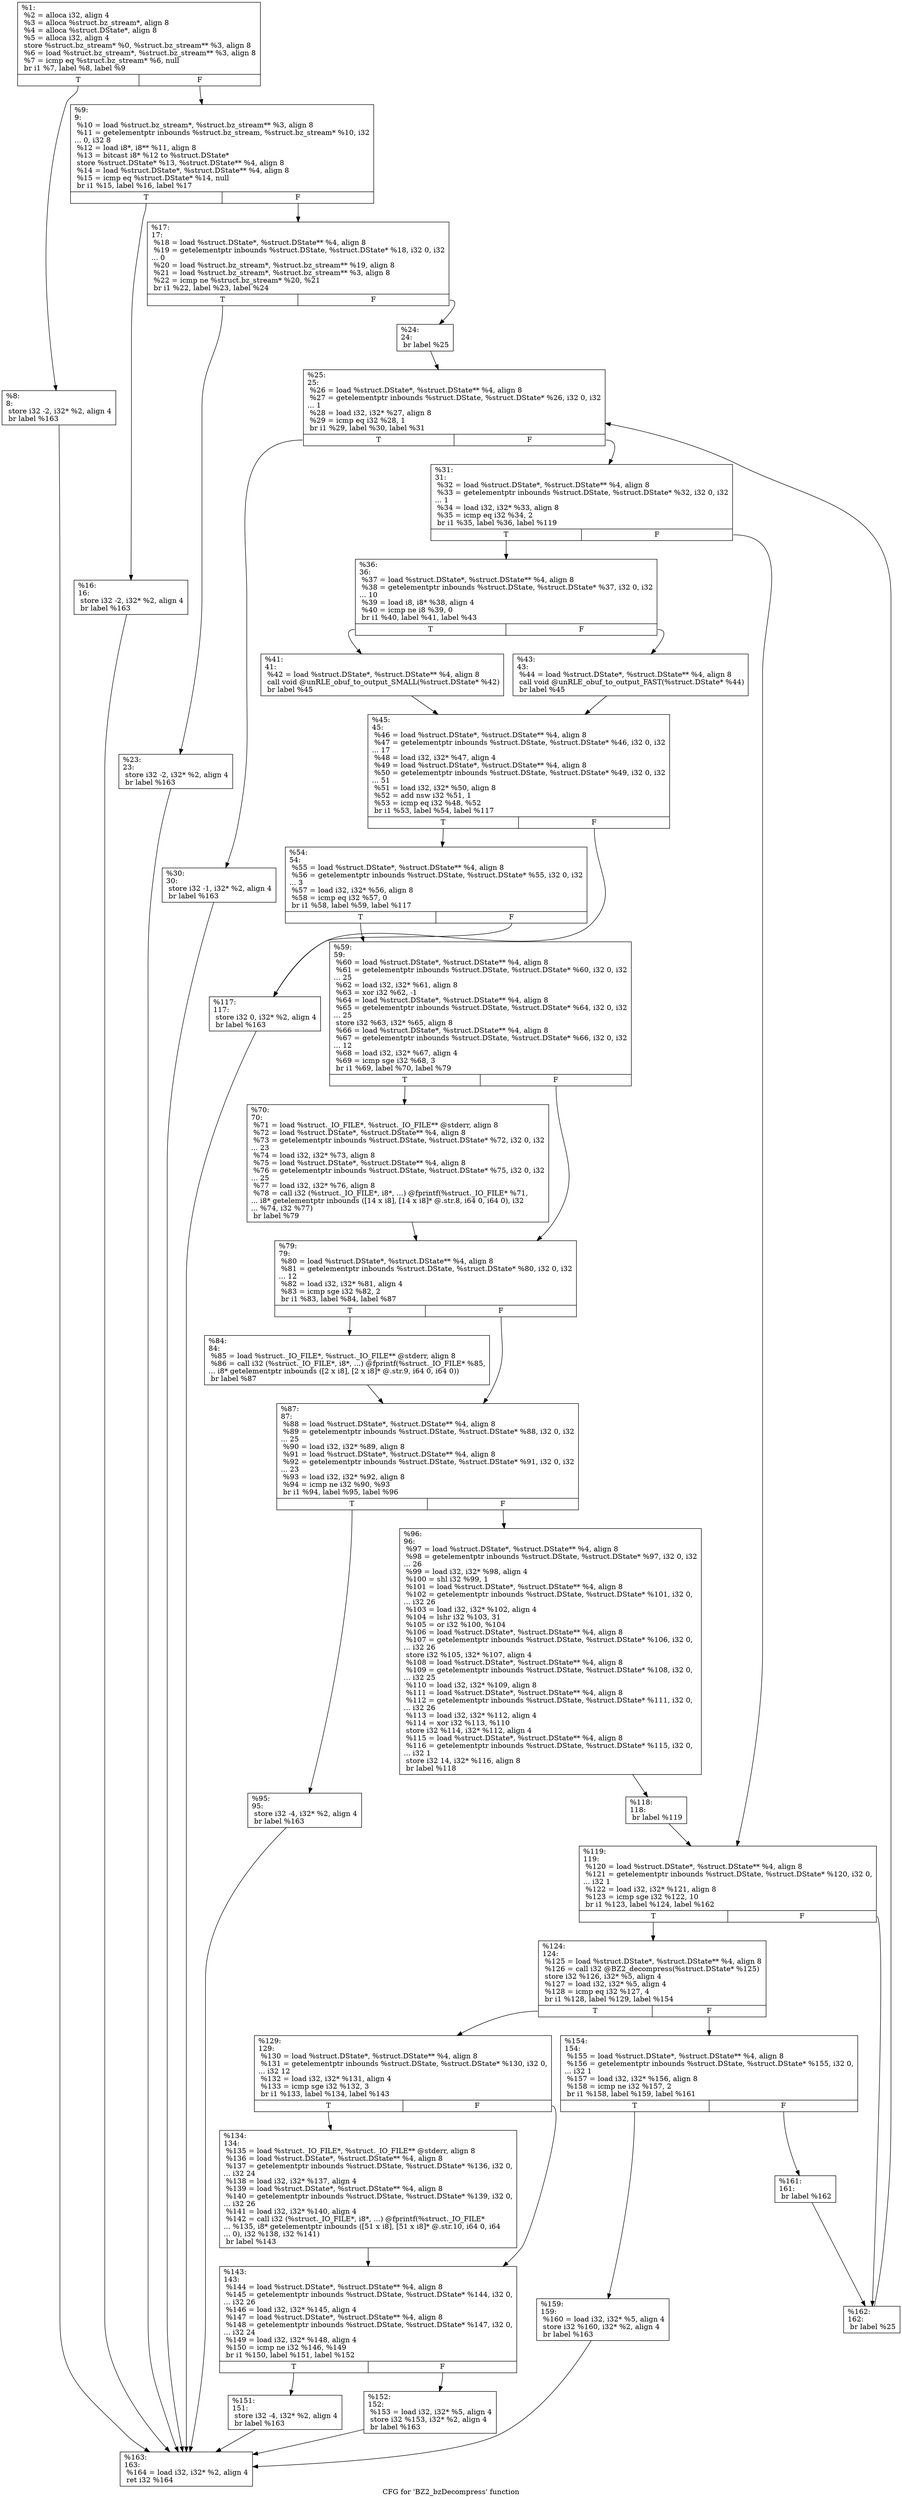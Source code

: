 digraph "CFG for 'BZ2_bzDecompress' function" {
	label="CFG for 'BZ2_bzDecompress' function";

	Node0xc2ac60 [shape=record,label="{%1:\l  %2 = alloca i32, align 4\l  %3 = alloca %struct.bz_stream*, align 8\l  %4 = alloca %struct.DState*, align 8\l  %5 = alloca i32, align 4\l  store %struct.bz_stream* %0, %struct.bz_stream** %3, align 8\l  %6 = load %struct.bz_stream*, %struct.bz_stream** %3, align 8\l  %7 = icmp eq %struct.bz_stream* %6, null\l  br i1 %7, label %8, label %9\l|{<s0>T|<s1>F}}"];
	Node0xc2ac60:s0 -> Node0xc2afd0;
	Node0xc2ac60:s1 -> Node0xc2b020;
	Node0xc2afd0 [shape=record,label="{%8:\l8:                                                \l  store i32 -2, i32* %2, align 4\l  br label %163\l}"];
	Node0xc2afd0 -> Node0xc2add0;
	Node0xc2b020 [shape=record,label="{%9:\l9:                                                \l  %10 = load %struct.bz_stream*, %struct.bz_stream** %3, align 8\l  %11 = getelementptr inbounds %struct.bz_stream, %struct.bz_stream* %10, i32\l... 0, i32 8\l  %12 = load i8*, i8** %11, align 8\l  %13 = bitcast i8* %12 to %struct.DState*\l  store %struct.DState* %13, %struct.DState** %4, align 8\l  %14 = load %struct.DState*, %struct.DState** %4, align 8\l  %15 = icmp eq %struct.DState* %14, null\l  br i1 %15, label %16, label %17\l|{<s0>T|<s1>F}}"];
	Node0xc2b020:s0 -> Node0xc2b580;
	Node0xc2b020:s1 -> Node0xc2b5d0;
	Node0xc2b580 [shape=record,label="{%16:\l16:                                               \l  store i32 -2, i32* %2, align 4\l  br label %163\l}"];
	Node0xc2b580 -> Node0xc2add0;
	Node0xc2b5d0 [shape=record,label="{%17:\l17:                                               \l  %18 = load %struct.DState*, %struct.DState** %4, align 8\l  %19 = getelementptr inbounds %struct.DState, %struct.DState* %18, i32 0, i32\l... 0\l  %20 = load %struct.bz_stream*, %struct.bz_stream** %19, align 8\l  %21 = load %struct.bz_stream*, %struct.bz_stream** %3, align 8\l  %22 = icmp ne %struct.bz_stream* %20, %21\l  br i1 %22, label %23, label %24\l|{<s0>T|<s1>F}}"];
	Node0xc2b5d0:s0 -> Node0xc2b9c0;
	Node0xc2b5d0:s1 -> Node0xc2ba10;
	Node0xc2b9c0 [shape=record,label="{%23:\l23:                                               \l  store i32 -2, i32* %2, align 4\l  br label %163\l}"];
	Node0xc2b9c0 -> Node0xc2add0;
	Node0xc2ba10 [shape=record,label="{%24:\l24:                                               \l  br label %25\l}"];
	Node0xc2ba10 -> Node0xc2bb40;
	Node0xc2bb40 [shape=record,label="{%25:\l25:                                               \l  %26 = load %struct.DState*, %struct.DState** %4, align 8\l  %27 = getelementptr inbounds %struct.DState, %struct.DState* %26, i32 0, i32\l... 1\l  %28 = load i32, i32* %27, align 8\l  %29 = icmp eq i32 %28, 1\l  br i1 %29, label %30, label %31\l|{<s0>T|<s1>F}}"];
	Node0xc2bb40:s0 -> Node0xc2bdc0;
	Node0xc2bb40:s1 -> Node0xc2be10;
	Node0xc2bdc0 [shape=record,label="{%30:\l30:                                               \l  store i32 -1, i32* %2, align 4\l  br label %163\l}"];
	Node0xc2bdc0 -> Node0xc2add0;
	Node0xc2be10 [shape=record,label="{%31:\l31:                                               \l  %32 = load %struct.DState*, %struct.DState** %4, align 8\l  %33 = getelementptr inbounds %struct.DState, %struct.DState* %32, i32 0, i32\l... 1\l  %34 = load i32, i32* %33, align 8\l  %35 = icmp eq i32 %34, 2\l  br i1 %35, label %36, label %119\l|{<s0>T|<s1>F}}"];
	Node0xc2be10:s0 -> Node0xc2c1a0;
	Node0xc2be10:s1 -> Node0xc2c1f0;
	Node0xc2c1a0 [shape=record,label="{%36:\l36:                                               \l  %37 = load %struct.DState*, %struct.DState** %4, align 8\l  %38 = getelementptr inbounds %struct.DState, %struct.DState* %37, i32 0, i32\l... 10\l  %39 = load i8, i8* %38, align 4\l  %40 = icmp ne i8 %39, 0\l  br i1 %40, label %41, label %43\l|{<s0>T|<s1>F}}"];
	Node0xc2c1a0:s0 -> Node0xc2c4a0;
	Node0xc2c1a0:s1 -> Node0xc2c4f0;
	Node0xc2c4a0 [shape=record,label="{%41:\l41:                                               \l  %42 = load %struct.DState*, %struct.DState** %4, align 8\l  call void @unRLE_obuf_to_output_SMALL(%struct.DState* %42)\l  br label %45\l}"];
	Node0xc2c4a0 -> Node0xc2c850;
	Node0xc2c4f0 [shape=record,label="{%43:\l43:                                               \l  %44 = load %struct.DState*, %struct.DState** %4, align 8\l  call void @unRLE_obuf_to_output_FAST(%struct.DState* %44)\l  br label %45\l}"];
	Node0xc2c4f0 -> Node0xc2c850;
	Node0xc2c850 [shape=record,label="{%45:\l45:                                               \l  %46 = load %struct.DState*, %struct.DState** %4, align 8\l  %47 = getelementptr inbounds %struct.DState, %struct.DState* %46, i32 0, i32\l... 17\l  %48 = load i32, i32* %47, align 4\l  %49 = load %struct.DState*, %struct.DState** %4, align 8\l  %50 = getelementptr inbounds %struct.DState, %struct.DState* %49, i32 0, i32\l... 51\l  %51 = load i32, i32* %50, align 8\l  %52 = add nsw i32 %51, 1\l  %53 = icmp eq i32 %48, %52\l  br i1 %53, label %54, label %117\l|{<s0>T|<s1>F}}"];
	Node0xc2c850:s0 -> Node0xc2cf80;
	Node0xc2c850:s1 -> Node0xc2cfd0;
	Node0xc2cf80 [shape=record,label="{%54:\l54:                                               \l  %55 = load %struct.DState*, %struct.DState** %4, align 8\l  %56 = getelementptr inbounds %struct.DState, %struct.DState* %55, i32 0, i32\l... 3\l  %57 = load i32, i32* %56, align 8\l  %58 = icmp eq i32 %57, 0\l  br i1 %58, label %59, label %117\l|{<s0>T|<s1>F}}"];
	Node0xc2cf80:s0 -> Node0xc2d280;
	Node0xc2cf80:s1 -> Node0xc2cfd0;
	Node0xc2d280 [shape=record,label="{%59:\l59:                                               \l  %60 = load %struct.DState*, %struct.DState** %4, align 8\l  %61 = getelementptr inbounds %struct.DState, %struct.DState* %60, i32 0, i32\l... 25\l  %62 = load i32, i32* %61, align 8\l  %63 = xor i32 %62, -1\l  %64 = load %struct.DState*, %struct.DState** %4, align 8\l  %65 = getelementptr inbounds %struct.DState, %struct.DState* %64, i32 0, i32\l... 25\l  store i32 %63, i32* %65, align 8\l  %66 = load %struct.DState*, %struct.DState** %4, align 8\l  %67 = getelementptr inbounds %struct.DState, %struct.DState* %66, i32 0, i32\l... 12\l  %68 = load i32, i32* %67, align 4\l  %69 = icmp sge i32 %68, 3\l  br i1 %69, label %70, label %79\l|{<s0>T|<s1>F}}"];
	Node0xc2d280:s0 -> Node0xc2d880;
	Node0xc2d280:s1 -> Node0xc2d8d0;
	Node0xc2d880 [shape=record,label="{%70:\l70:                                               \l  %71 = load %struct._IO_FILE*, %struct._IO_FILE** @stderr, align 8\l  %72 = load %struct.DState*, %struct.DState** %4, align 8\l  %73 = getelementptr inbounds %struct.DState, %struct.DState* %72, i32 0, i32\l... 23\l  %74 = load i32, i32* %73, align 8\l  %75 = load %struct.DState*, %struct.DState** %4, align 8\l  %76 = getelementptr inbounds %struct.DState, %struct.DState* %75, i32 0, i32\l... 25\l  %77 = load i32, i32* %76, align 8\l  %78 = call i32 (%struct._IO_FILE*, i8*, ...) @fprintf(%struct._IO_FILE* %71,\l... i8* getelementptr inbounds ([14 x i8], [14 x i8]* @.str.8, i64 0, i64 0), i32\l... %74, i32 %77)\l  br label %79\l}"];
	Node0xc2d880 -> Node0xc2d8d0;
	Node0xc2d8d0 [shape=record,label="{%79:\l79:                                               \l  %80 = load %struct.DState*, %struct.DState** %4, align 8\l  %81 = getelementptr inbounds %struct.DState, %struct.DState* %80, i32 0, i32\l... 12\l  %82 = load i32, i32* %81, align 4\l  %83 = icmp sge i32 %82, 2\l  br i1 %83, label %84, label %87\l|{<s0>T|<s1>F}}"];
	Node0xc2d8d0:s0 -> Node0xc2e0a0;
	Node0xc2d8d0:s1 -> Node0xc2e0f0;
	Node0xc2e0a0 [shape=record,label="{%84:\l84:                                               \l  %85 = load %struct._IO_FILE*, %struct._IO_FILE** @stderr, align 8\l  %86 = call i32 (%struct._IO_FILE*, i8*, ...) @fprintf(%struct._IO_FILE* %85,\l... i8* getelementptr inbounds ([2 x i8], [2 x i8]* @.str.9, i64 0, i64 0))\l  br label %87\l}"];
	Node0xc2e0a0 -> Node0xc2e0f0;
	Node0xc2e0f0 [shape=record,label="{%87:\l87:                                               \l  %88 = load %struct.DState*, %struct.DState** %4, align 8\l  %89 = getelementptr inbounds %struct.DState, %struct.DState* %88, i32 0, i32\l... 25\l  %90 = load i32, i32* %89, align 8\l  %91 = load %struct.DState*, %struct.DState** %4, align 8\l  %92 = getelementptr inbounds %struct.DState, %struct.DState* %91, i32 0, i32\l... 23\l  %93 = load i32, i32* %92, align 8\l  %94 = icmp ne i32 %90, %93\l  br i1 %94, label %95, label %96\l|{<s0>T|<s1>F}}"];
	Node0xc2e0f0:s0 -> Node0xc2e730;
	Node0xc2e0f0:s1 -> Node0xc2e780;
	Node0xc2e730 [shape=record,label="{%95:\l95:                                               \l  store i32 -4, i32* %2, align 4\l  br label %163\l}"];
	Node0xc2e730 -> Node0xc2add0;
	Node0xc2e780 [shape=record,label="{%96:\l96:                                               \l  %97 = load %struct.DState*, %struct.DState** %4, align 8\l  %98 = getelementptr inbounds %struct.DState, %struct.DState* %97, i32 0, i32\l... 26\l  %99 = load i32, i32* %98, align 4\l  %100 = shl i32 %99, 1\l  %101 = load %struct.DState*, %struct.DState** %4, align 8\l  %102 = getelementptr inbounds %struct.DState, %struct.DState* %101, i32 0,\l... i32 26\l  %103 = load i32, i32* %102, align 4\l  %104 = lshr i32 %103, 31\l  %105 = or i32 %100, %104\l  %106 = load %struct.DState*, %struct.DState** %4, align 8\l  %107 = getelementptr inbounds %struct.DState, %struct.DState* %106, i32 0,\l... i32 26\l  store i32 %105, i32* %107, align 4\l  %108 = load %struct.DState*, %struct.DState** %4, align 8\l  %109 = getelementptr inbounds %struct.DState, %struct.DState* %108, i32 0,\l... i32 25\l  %110 = load i32, i32* %109, align 8\l  %111 = load %struct.DState*, %struct.DState** %4, align 8\l  %112 = getelementptr inbounds %struct.DState, %struct.DState* %111, i32 0,\l... i32 26\l  %113 = load i32, i32* %112, align 4\l  %114 = xor i32 %113, %110\l  store i32 %114, i32* %112, align 4\l  %115 = load %struct.DState*, %struct.DState** %4, align 8\l  %116 = getelementptr inbounds %struct.DState, %struct.DState* %115, i32 0,\l... i32 1\l  store i32 14, i32* %116, align 8\l  br label %118\l}"];
	Node0xc2e780 -> Node0xc2f400;
	Node0xc2cfd0 [shape=record,label="{%117:\l117:                                              \l  store i32 0, i32* %2, align 4\l  br label %163\l}"];
	Node0xc2cfd0 -> Node0xc2add0;
	Node0xc2f400 [shape=record,label="{%118:\l118:                                              \l  br label %119\l}"];
	Node0xc2f400 -> Node0xc2c1f0;
	Node0xc2c1f0 [shape=record,label="{%119:\l119:                                              \l  %120 = load %struct.DState*, %struct.DState** %4, align 8\l  %121 = getelementptr inbounds %struct.DState, %struct.DState* %120, i32 0,\l... i32 1\l  %122 = load i32, i32* %121, align 8\l  %123 = icmp sge i32 %122, 10\l  br i1 %123, label %124, label %162\l|{<s0>T|<s1>F}}"];
	Node0xc2c1f0:s0 -> Node0xc2f7c0;
	Node0xc2c1f0:s1 -> Node0xc2f810;
	Node0xc2f7c0 [shape=record,label="{%124:\l124:                                              \l  %125 = load %struct.DState*, %struct.DState** %4, align 8\l  %126 = call i32 @BZ2_decompress(%struct.DState* %125)\l  store i32 %126, i32* %5, align 4\l  %127 = load i32, i32* %5, align 4\l  %128 = icmp eq i32 %127, 4\l  br i1 %128, label %129, label %154\l|{<s0>T|<s1>F}}"];
	Node0xc2f7c0:s0 -> Node0xc30380;
	Node0xc2f7c0:s1 -> Node0xc303d0;
	Node0xc30380 [shape=record,label="{%129:\l129:                                              \l  %130 = load %struct.DState*, %struct.DState** %4, align 8\l  %131 = getelementptr inbounds %struct.DState, %struct.DState* %130, i32 0,\l... i32 12\l  %132 = load i32, i32* %131, align 4\l  %133 = icmp sge i32 %132, 3\l  br i1 %133, label %134, label %143\l|{<s0>T|<s1>F}}"];
	Node0xc30380:s0 -> Node0xc30680;
	Node0xc30380:s1 -> Node0xc306d0;
	Node0xc30680 [shape=record,label="{%134:\l134:                                              \l  %135 = load %struct._IO_FILE*, %struct._IO_FILE** @stderr, align 8\l  %136 = load %struct.DState*, %struct.DState** %4, align 8\l  %137 = getelementptr inbounds %struct.DState, %struct.DState* %136, i32 0,\l... i32 24\l  %138 = load i32, i32* %137, align 4\l  %139 = load %struct.DState*, %struct.DState** %4, align 8\l  %140 = getelementptr inbounds %struct.DState, %struct.DState* %139, i32 0,\l... i32 26\l  %141 = load i32, i32* %140, align 4\l  %142 = call i32 (%struct._IO_FILE*, i8*, ...) @fprintf(%struct._IO_FILE*\l... %135, i8* getelementptr inbounds ([51 x i8], [51 x i8]* @.str.10, i64 0, i64\l... 0), i32 %138, i32 %141)\l  br label %143\l}"];
	Node0xc30680 -> Node0xc306d0;
	Node0xc306d0 [shape=record,label="{%143:\l143:                                              \l  %144 = load %struct.DState*, %struct.DState** %4, align 8\l  %145 = getelementptr inbounds %struct.DState, %struct.DState* %144, i32 0,\l... i32 26\l  %146 = load i32, i32* %145, align 4\l  %147 = load %struct.DState*, %struct.DState** %4, align 8\l  %148 = getelementptr inbounds %struct.DState, %struct.DState* %147, i32 0,\l... i32 24\l  %149 = load i32, i32* %148, align 4\l  %150 = icmp ne i32 %146, %149\l  br i1 %150, label %151, label %152\l|{<s0>T|<s1>F}}"];
	Node0xc306d0:s0 -> Node0xc31000;
	Node0xc306d0:s1 -> Node0xc31050;
	Node0xc31000 [shape=record,label="{%151:\l151:                                              \l  store i32 -4, i32* %2, align 4\l  br label %163\l}"];
	Node0xc31000 -> Node0xc2add0;
	Node0xc31050 [shape=record,label="{%152:\l152:                                              \l  %153 = load i32, i32* %5, align 4\l  store i32 %153, i32* %2, align 4\l  br label %163\l}"];
	Node0xc31050 -> Node0xc2add0;
	Node0xc303d0 [shape=record,label="{%154:\l154:                                              \l  %155 = load %struct.DState*, %struct.DState** %4, align 8\l  %156 = getelementptr inbounds %struct.DState, %struct.DState* %155, i32 0,\l... i32 1\l  %157 = load i32, i32* %156, align 8\l  %158 = icmp ne i32 %157, 2\l  br i1 %158, label %159, label %161\l|{<s0>T|<s1>F}}"];
	Node0xc303d0:s0 -> Node0xc31520;
	Node0xc303d0:s1 -> Node0xc31570;
	Node0xc31520 [shape=record,label="{%159:\l159:                                              \l  %160 = load i32, i32* %5, align 4\l  store i32 %160, i32* %2, align 4\l  br label %163\l}"];
	Node0xc31520 -> Node0xc2add0;
	Node0xc31570 [shape=record,label="{%161:\l161:                                              \l  br label %162\l}"];
	Node0xc31570 -> Node0xc2f810;
	Node0xc2f810 [shape=record,label="{%162:\l162:                                              \l  br label %25\l}"];
	Node0xc2f810 -> Node0xc2bb40;
	Node0xc2add0 [shape=record,label="{%163:\l163:                                              \l  %164 = load i32, i32* %2, align 4\l  ret i32 %164\l}"];
}
